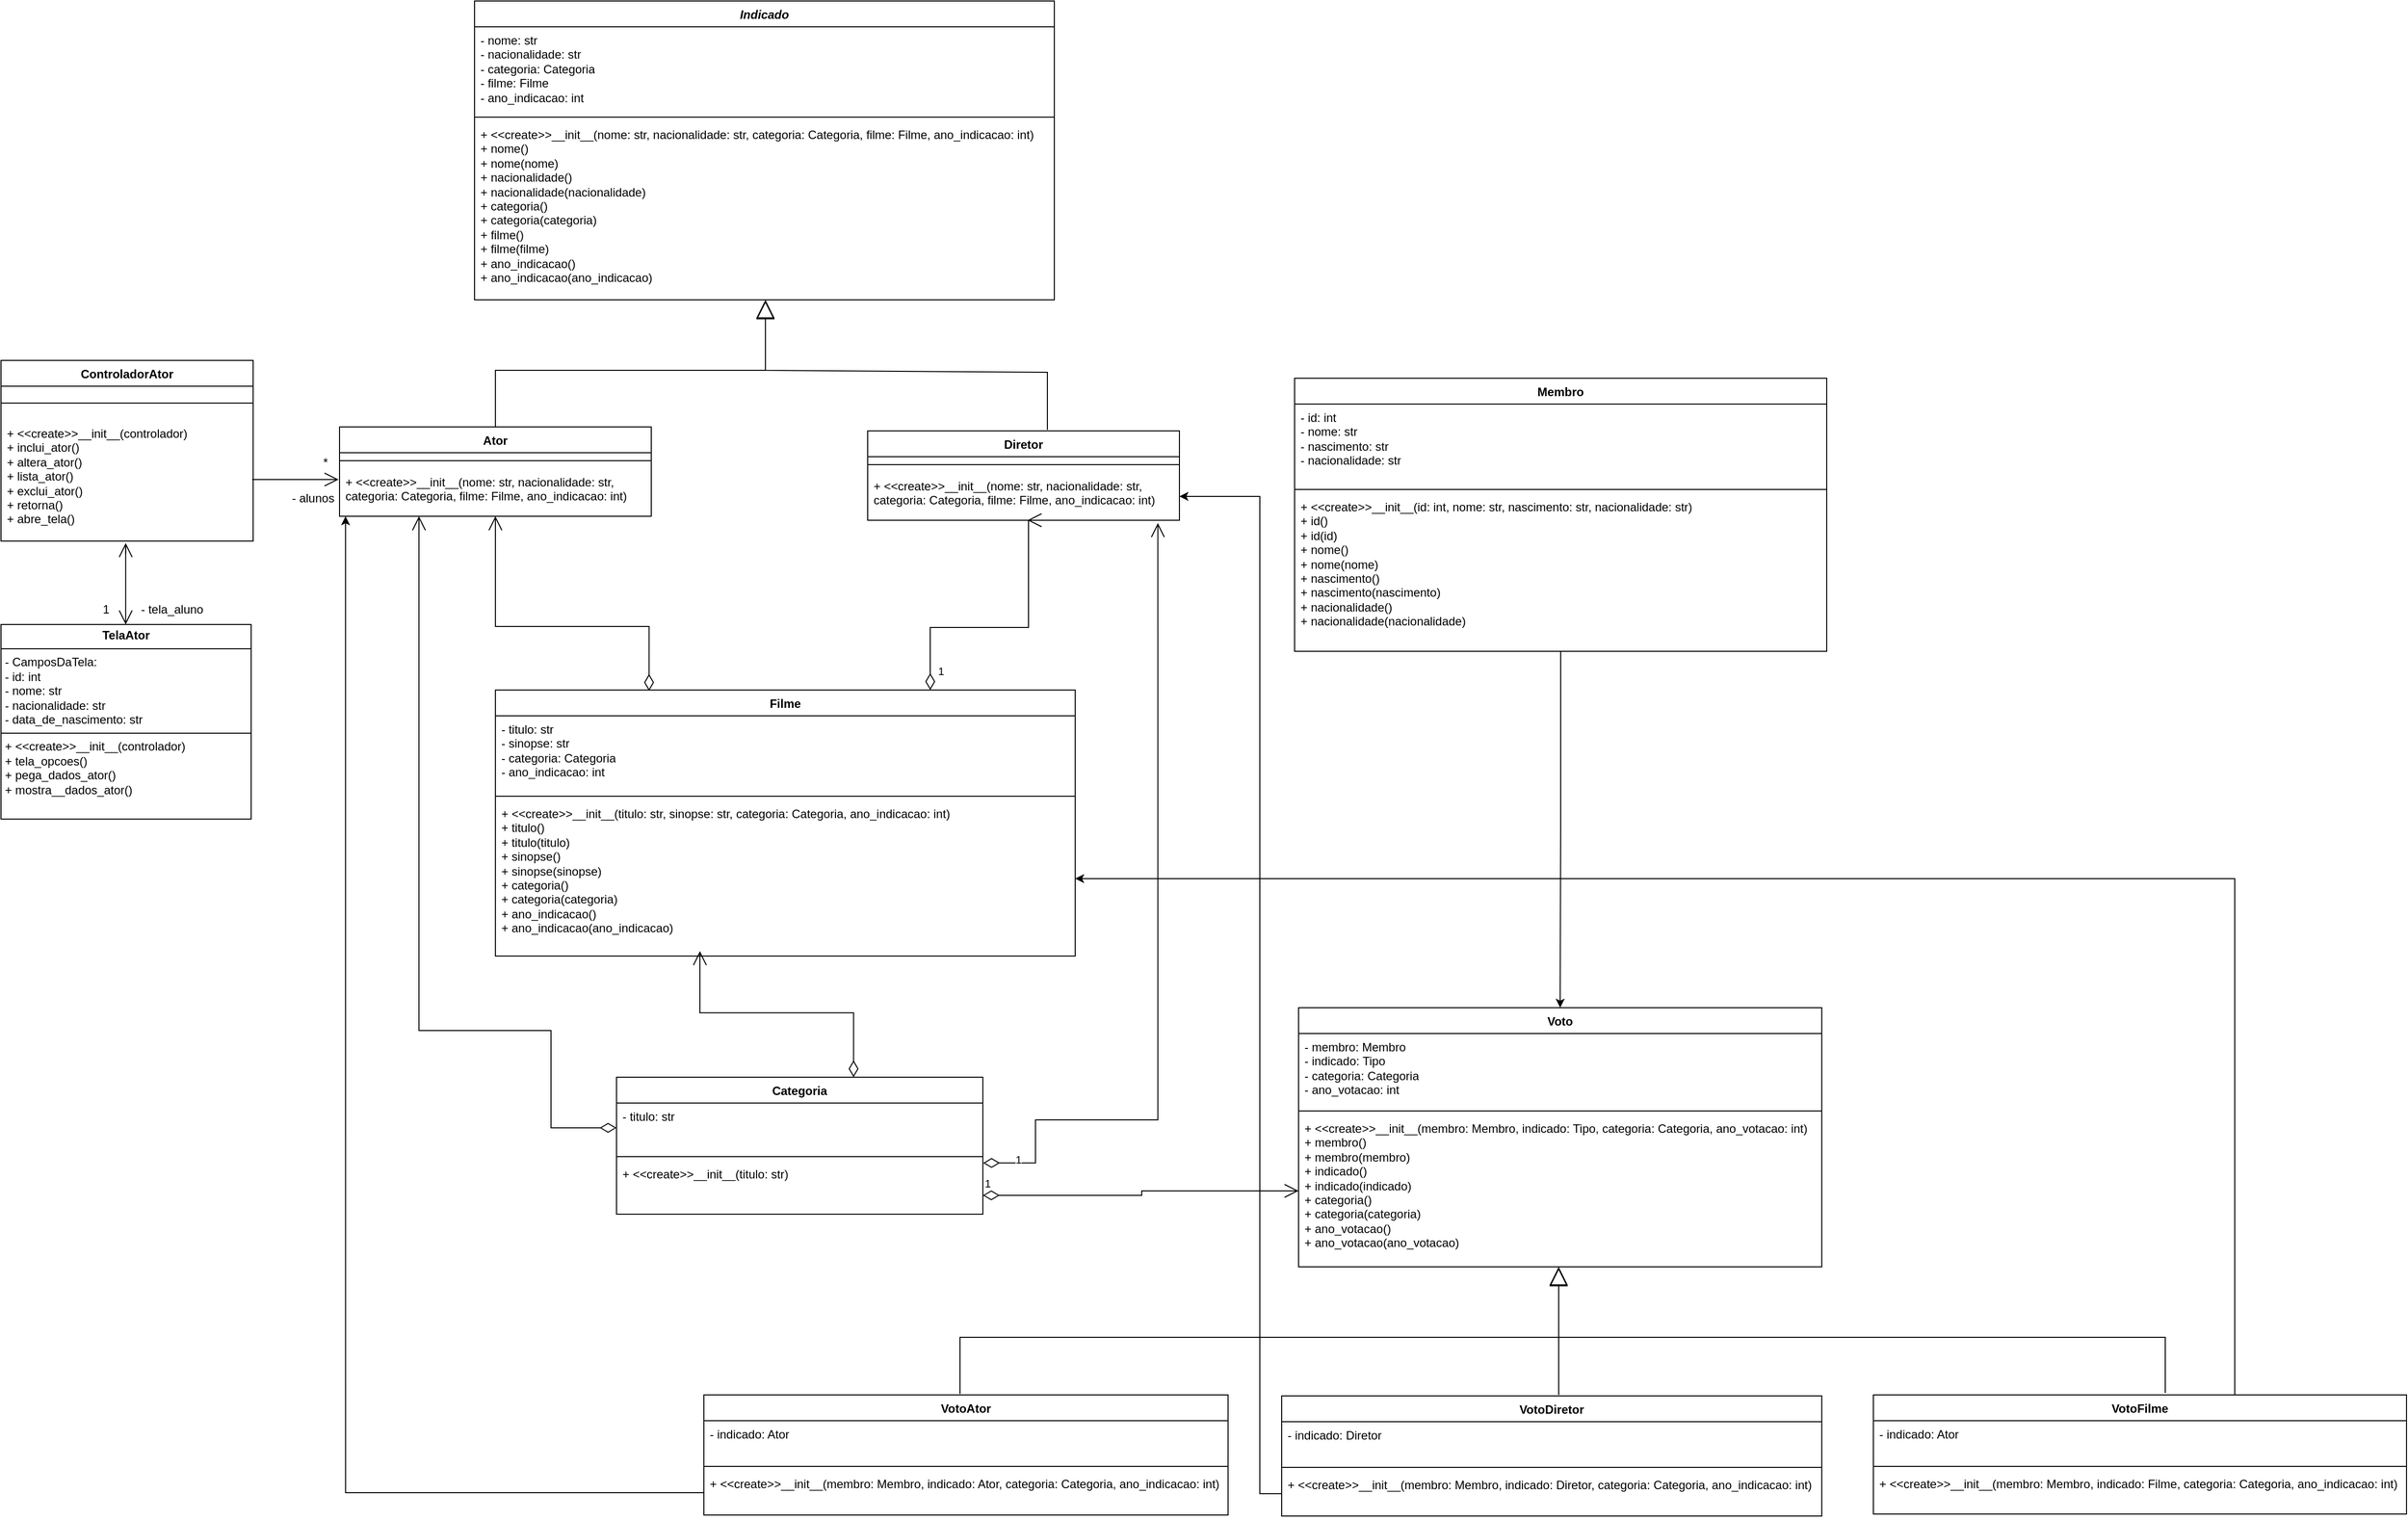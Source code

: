 <mxfile version="27.0.6">
  <diagram name="Página-1" id="hcifX4d6YBOm-S3tZG9O">
    <mxGraphModel dx="2492" dy="1316" grid="0" gridSize="10" guides="1" tooltips="1" connect="1" arrows="1" fold="1" page="0" pageScale="1" pageWidth="1169" pageHeight="827" math="0" shadow="0">
      <root>
        <mxCell id="0" />
        <mxCell id="1" parent="0" />
        <mxCell id="uXy9HWS0mB1xZzJx9qca-2" value="&lt;i&gt;Indicado&lt;/i&gt;" style="swimlane;fontStyle=1;align=center;verticalAlign=top;childLayout=stackLayout;horizontal=1;startSize=26;horizontalStack=0;resizeParent=1;resizeParentMax=0;resizeLast=0;collapsible=1;marginBottom=0;whiteSpace=wrap;html=1;rounded=0;" parent="1" vertex="1">
          <mxGeometry x="540" y="-3" width="584" height="301" as="geometry" />
        </mxCell>
        <mxCell id="uXy9HWS0mB1xZzJx9qca-3" value="&lt;span style=&quot;background-color: transparent; color: light-dark(rgb(0, 0, 0), rgb(255, 255, 255));&quot;&gt;- nome: str&lt;/span&gt;&lt;div&gt;- nacionalidade: str&lt;/div&gt;&lt;div&gt;- categoria: Categoria&lt;/div&gt;&lt;div&gt;- filme: Filme&lt;/div&gt;&lt;div&gt;- ano_indicacao: int&lt;/div&gt;" style="text;strokeColor=none;fillColor=none;align=left;verticalAlign=top;spacingLeft=4;spacingRight=4;overflow=hidden;rotatable=0;points=[[0,0.5],[1,0.5]];portConstraint=eastwest;whiteSpace=wrap;html=1;rounded=0;" parent="uXy9HWS0mB1xZzJx9qca-2" vertex="1">
          <mxGeometry y="26" width="584" height="87" as="geometry" />
        </mxCell>
        <mxCell id="uXy9HWS0mB1xZzJx9qca-4" value="" style="line;strokeWidth=1;fillColor=none;align=left;verticalAlign=middle;spacingTop=-1;spacingLeft=3;spacingRight=3;rotatable=0;labelPosition=right;points=[];portConstraint=eastwest;strokeColor=inherit;rounded=0;" parent="uXy9HWS0mB1xZzJx9qca-2" vertex="1">
          <mxGeometry y="113" width="584" height="8" as="geometry" />
        </mxCell>
        <mxCell id="uXy9HWS0mB1xZzJx9qca-5" value="&lt;div&gt;+ &amp;lt;&amp;lt;create&amp;gt;&amp;gt;__init__(nome: str, nacionalidade: str, categoria: Categoria, filme: Filme, ano_indicacao: int)&lt;/div&gt;&lt;div&gt;&lt;span style=&quot;background-color: transparent; color: light-dark(rgb(0, 0, 0), rgb(255, 255, 255));&quot;&gt;+ nome()&lt;/span&gt;&lt;/div&gt;&lt;div&gt;&lt;span style=&quot;background-color: transparent; color: light-dark(rgb(0, 0, 0), rgb(255, 255, 255));&quot;&gt;+ nome(nome)&lt;/span&gt;&lt;/div&gt;&lt;div&gt;&lt;span style=&quot;background-color: transparent; color: light-dark(rgb(0, 0, 0), rgb(255, 255, 255));&quot;&gt;+ nacionalidade()&lt;/span&gt;&lt;/div&gt;&lt;div&gt;&lt;span style=&quot;background-color: transparent; color: light-dark(rgb(0, 0, 0), rgb(255, 255, 255));&quot;&gt;+ nacionalidade(nacionalidade)&lt;/span&gt;&lt;/div&gt;&lt;div&gt;&lt;span style=&quot;background-color: transparent; color: light-dark(rgb(0, 0, 0), rgb(255, 255, 255));&quot;&gt;+ categoria()&lt;/span&gt;&lt;/div&gt;&lt;div&gt;&lt;span style=&quot;background-color: transparent; color: light-dark(rgb(0, 0, 0), rgb(255, 255, 255));&quot;&gt;+ categoria(categoria)&lt;/span&gt;&lt;/div&gt;&lt;div&gt;&lt;span style=&quot;background-color: transparent; color: light-dark(rgb(0, 0, 0), rgb(255, 255, 255));&quot;&gt;+ filme()&lt;/span&gt;&lt;/div&gt;&lt;div&gt;&lt;span style=&quot;background-color: transparent; color: light-dark(rgb(0, 0, 0), rgb(255, 255, 255));&quot;&gt;+ filme(filme)&lt;/span&gt;&lt;/div&gt;&lt;div&gt;&lt;span style=&quot;background-color: transparent; color: light-dark(rgb(0, 0, 0), rgb(255, 255, 255));&quot;&gt;+ ano_indicacao()&lt;/span&gt;&lt;/div&gt;&lt;div&gt;&lt;span style=&quot;background-color: transparent; color: light-dark(rgb(0, 0, 0), rgb(255, 255, 255));&quot;&gt;+ ano_indicacao(ano_indicacao)&lt;/span&gt;&lt;/div&gt;" style="text;strokeColor=none;fillColor=none;align=left;verticalAlign=top;spacingLeft=4;spacingRight=4;overflow=hidden;rotatable=0;points=[[0,0.5],[1,0.5]];portConstraint=eastwest;whiteSpace=wrap;html=1;rounded=0;" parent="uXy9HWS0mB1xZzJx9qca-2" vertex="1">
          <mxGeometry y="121" width="584" height="180" as="geometry" />
        </mxCell>
        <mxCell id="uXy9HWS0mB1xZzJx9qca-21" value="Ator" style="swimlane;fontStyle=1;align=center;verticalAlign=top;childLayout=stackLayout;horizontal=1;startSize=26;horizontalStack=0;resizeParent=1;resizeParentMax=0;resizeLast=0;collapsible=1;marginBottom=0;whiteSpace=wrap;html=1;rounded=0;" parent="1" vertex="1">
          <mxGeometry x="404" y="426" width="314" height="90" as="geometry" />
        </mxCell>
        <mxCell id="uXy9HWS0mB1xZzJx9qca-23" value="" style="line;strokeWidth=1;fillColor=none;align=left;verticalAlign=middle;spacingTop=-1;spacingLeft=3;spacingRight=3;rotatable=0;labelPosition=right;points=[];portConstraint=eastwest;strokeColor=inherit;rounded=0;" parent="uXy9HWS0mB1xZzJx9qca-21" vertex="1">
          <mxGeometry y="26" width="314" height="16" as="geometry" />
        </mxCell>
        <mxCell id="uXy9HWS0mB1xZzJx9qca-24" value="&lt;div&gt;+ &amp;lt;&amp;lt;create&amp;gt;&amp;gt;__init__(nome: str, nacionalidade: str, categoria: Categoria, filme: Filme, ano_indicacao: int)&lt;/div&gt;&lt;div&gt;&lt;br&gt;&lt;/div&gt;" style="text;strokeColor=none;fillColor=none;align=left;verticalAlign=top;spacingLeft=4;spacingRight=4;overflow=hidden;rotatable=0;points=[[0,0.5],[1,0.5]];portConstraint=eastwest;whiteSpace=wrap;html=1;rounded=0;" parent="uXy9HWS0mB1xZzJx9qca-21" vertex="1">
          <mxGeometry y="42" width="314" height="48" as="geometry" />
        </mxCell>
        <mxCell id="uXy9HWS0mB1xZzJx9qca-54" value="ControladorAtor" style="swimlane;fontStyle=1;align=center;verticalAlign=top;childLayout=stackLayout;horizontal=1;startSize=26;horizontalStack=0;resizeParent=1;resizeParentMax=0;resizeLast=0;collapsible=1;marginBottom=0;whiteSpace=wrap;html=1;rounded=0;" parent="1" vertex="1">
          <mxGeometry x="63" y="359" width="254" height="182" as="geometry" />
        </mxCell>
        <mxCell id="uXy9HWS0mB1xZzJx9qca-56" value="" style="line;strokeWidth=1;fillColor=none;align=left;verticalAlign=middle;spacingTop=-1;spacingLeft=3;spacingRight=3;rotatable=0;labelPosition=right;points=[];portConstraint=eastwest;strokeColor=inherit;rounded=0;" parent="uXy9HWS0mB1xZzJx9qca-54" vertex="1">
          <mxGeometry y="26" width="254" height="34" as="geometry" />
        </mxCell>
        <mxCell id="uXy9HWS0mB1xZzJx9qca-57" value="&lt;div&gt;+ &amp;lt;&amp;lt;create&amp;gt;&amp;gt;__init__(controlador)&lt;/div&gt;&lt;div&gt;+ inclui_ator()&lt;/div&gt;&lt;div&gt;+ altera_ator()&lt;/div&gt;&lt;div&gt;+ lista_ator()&lt;/div&gt;&lt;div&gt;+ exclui_ator()&lt;/div&gt;&lt;div&gt;+ retorna()&lt;/div&gt;&lt;div&gt;+ abre_tela()&lt;/div&gt;&lt;div&gt;&lt;br&gt;&lt;/div&gt;" style="text;strokeColor=none;fillColor=none;align=left;verticalAlign=top;spacingLeft=4;spacingRight=4;overflow=hidden;rotatable=0;points=[[0,0.5],[1,0.5]];portConstraint=eastwest;whiteSpace=wrap;html=1;rounded=0;" parent="uXy9HWS0mB1xZzJx9qca-54" vertex="1">
          <mxGeometry y="60" width="254" height="122" as="geometry" />
        </mxCell>
        <mxCell id="uXy9HWS0mB1xZzJx9qca-64" value="" style="endArrow=open;endFill=1;endSize=12;html=1;fontSize=12;curved=1;" parent="1" edge="1">
          <mxGeometry width="160" relative="1" as="geometry">
            <mxPoint x="316" y="479" as="sourcePoint" />
            <mxPoint x="403" y="479" as="targetPoint" />
          </mxGeometry>
        </mxCell>
        <mxCell id="uXy9HWS0mB1xZzJx9qca-65" value="" style="endArrow=open;endFill=1;endSize=12;html=1;fontSize=12;curved=1;" parent="1" edge="1">
          <mxGeometry width="160" relative="1" as="geometry">
            <mxPoint x="188.6" y="546" as="sourcePoint" />
            <mxPoint x="188.6" y="625" as="targetPoint" />
          </mxGeometry>
        </mxCell>
        <mxCell id="uXy9HWS0mB1xZzJx9qca-66" value="" style="endArrow=open;endFill=1;endSize=12;html=1;fontSize=12;curved=1;entryX=0.492;entryY=1.008;entryDx=0;entryDy=0;entryPerimeter=0;" parent="1" edge="1">
          <mxGeometry width="160" relative="1" as="geometry">
            <mxPoint x="188.6" y="554" as="sourcePoint" />
            <mxPoint x="188.598" y="542.996" as="targetPoint" />
          </mxGeometry>
        </mxCell>
        <mxCell id="uXy9HWS0mB1xZzJx9qca-73" value="&lt;p style=&quot;margin:0px;margin-top:4px;text-align:center;&quot;&gt;&lt;b&gt;TelaAtor&lt;/b&gt;&lt;/p&gt;&lt;hr size=&quot;1&quot; style=&quot;border-style:solid;&quot;&gt;&lt;p style=&quot;margin:0px;margin-left:4px;&quot;&gt;- CamposDaTela:&amp;nbsp;&lt;/p&gt;&lt;p style=&quot;margin:0px;margin-left:4px;&quot;&gt;- id: int&lt;/p&gt;&lt;p style=&quot;margin:0px;margin-left:4px;&quot;&gt;- nome: str&lt;/p&gt;&lt;p style=&quot;margin:0px;margin-left:4px;&quot;&gt;- nacionalidade: str&lt;/p&gt;&lt;p style=&quot;margin:0px;margin-left:4px;&quot;&gt;- data_de_nascimento: str&lt;/p&gt;&lt;hr size=&quot;1&quot; style=&quot;border-style:solid;&quot;&gt;&lt;p style=&quot;margin:0px;margin-left:4px;&quot;&gt;+ &amp;lt;&amp;lt;create&amp;gt;&amp;gt;__init__(controlador)&lt;/p&gt;&lt;p style=&quot;margin:0px;margin-left:4px;&quot;&gt;+ tela_opcoes()&lt;/p&gt;&lt;p style=&quot;margin:0px;margin-left:4px;&quot;&gt;+ pega_dados_ator()&lt;/p&gt;&lt;p style=&quot;margin:0px;margin-left:4px;&quot;&gt;+ mostra__dados_ator()&lt;/p&gt;" style="verticalAlign=top;align=left;overflow=fill;html=1;whiteSpace=wrap;" parent="1" vertex="1">
          <mxGeometry x="63" y="625" width="252" height="196" as="geometry" />
        </mxCell>
        <mxCell id="uXy9HWS0mB1xZzJx9qca-74" value="1" style="text;html=1;align=center;verticalAlign=middle;whiteSpace=wrap;rounded=0;" parent="1" vertex="1">
          <mxGeometry x="139" y="595" width="60" height="30" as="geometry" />
        </mxCell>
        <mxCell id="uXy9HWS0mB1xZzJx9qca-76" value="- tela_aluno" style="text;html=1;align=center;verticalAlign=middle;whiteSpace=wrap;rounded=0;" parent="1" vertex="1">
          <mxGeometry x="193" y="595" width="85" height="30" as="geometry" />
        </mxCell>
        <mxCell id="uXy9HWS0mB1xZzJx9qca-77" value="- alunos" style="text;html=1;align=center;verticalAlign=middle;whiteSpace=wrap;rounded=0;" parent="1" vertex="1">
          <mxGeometry x="335" y="483" width="85" height="30" as="geometry" />
        </mxCell>
        <mxCell id="uXy9HWS0mB1xZzJx9qca-79" value="*" style="text;html=1;align=center;verticalAlign=middle;whiteSpace=wrap;rounded=0;" parent="1" vertex="1">
          <mxGeometry x="360" y="447" width="60" height="30" as="geometry" />
        </mxCell>
        <mxCell id="uXy9HWS0mB1xZzJx9qca-102" value="Voto" style="swimlane;fontStyle=1;align=center;verticalAlign=top;childLayout=stackLayout;horizontal=1;startSize=26;horizontalStack=0;resizeParent=1;resizeParentMax=0;resizeLast=0;collapsible=1;marginBottom=0;whiteSpace=wrap;html=1;rounded=0;" parent="1" vertex="1">
          <mxGeometry x="1370" y="1011" width="527" height="261" as="geometry" />
        </mxCell>
        <mxCell id="uXy9HWS0mB1xZzJx9qca-103" value="- membro: Membro&lt;div&gt;- indicado: Tipo&lt;/div&gt;&lt;div&gt;&lt;span style=&quot;background-color: transparent; color: light-dark(rgb(0, 0, 0), rgb(255, 255, 255));&quot;&gt;- categoria: Categoria&lt;/span&gt;&lt;/div&gt;&lt;div&gt;- ano_votacao: int&lt;/div&gt;" style="text;strokeColor=none;fillColor=none;align=left;verticalAlign=top;spacingLeft=4;spacingRight=4;overflow=hidden;rotatable=0;points=[[0,0.5],[1,0.5]];portConstraint=eastwest;whiteSpace=wrap;html=1;rounded=0;" parent="uXy9HWS0mB1xZzJx9qca-102" vertex="1">
          <mxGeometry y="26" width="527" height="74" as="geometry" />
        </mxCell>
        <mxCell id="uXy9HWS0mB1xZzJx9qca-104" value="" style="line;strokeWidth=1;fillColor=none;align=left;verticalAlign=middle;spacingTop=-1;spacingLeft=3;spacingRight=3;rotatable=0;labelPosition=right;points=[];portConstraint=eastwest;strokeColor=inherit;rounded=0;" parent="uXy9HWS0mB1xZzJx9qca-102" vertex="1">
          <mxGeometry y="100" width="527" height="8" as="geometry" />
        </mxCell>
        <mxCell id="uXy9HWS0mB1xZzJx9qca-105" value="&lt;div&gt;+ &amp;lt;&amp;lt;create&amp;gt;&amp;gt;__init__(membro: Membro, indicado: Tipo, categoria: Categoria, ano_votacao: int)&lt;/div&gt;&lt;div&gt;+ membro()&lt;/div&gt;&lt;div&gt;+ membro(membro)&lt;/div&gt;&lt;div&gt;+ indicado()&lt;/div&gt;&lt;div&gt;+ indicado(indicado)&lt;/div&gt;&lt;div&gt;+ categoria()&lt;/div&gt;&lt;div&gt;+ categoria(categoria)&lt;/div&gt;&lt;div&gt;+ ano_votacao()&lt;/div&gt;&lt;div&gt;+ ano_votacao(ano_votacao)&lt;/div&gt;&lt;div&gt;&lt;br&gt;&lt;/div&gt;" style="text;strokeColor=none;fillColor=none;align=left;verticalAlign=top;spacingLeft=4;spacingRight=4;overflow=hidden;rotatable=0;points=[[0,0.5],[1,0.5]];portConstraint=eastwest;whiteSpace=wrap;html=1;rounded=0;" parent="uXy9HWS0mB1xZzJx9qca-102" vertex="1">
          <mxGeometry y="108" width="527" height="153" as="geometry" />
        </mxCell>
        <mxCell id="uXy9HWS0mB1xZzJx9qca-118" value="VotoAtor" style="swimlane;fontStyle=1;align=center;verticalAlign=top;childLayout=stackLayout;horizontal=1;startSize=26;horizontalStack=0;resizeParent=1;resizeParentMax=0;resizeLast=0;collapsible=1;marginBottom=0;whiteSpace=wrap;html=1;rounded=0;" parent="1" vertex="1">
          <mxGeometry x="771" y="1401" width="528" height="121" as="geometry" />
        </mxCell>
        <mxCell id="uXy9HWS0mB1xZzJx9qca-119" value="- indicado: Ator" style="text;strokeColor=none;fillColor=none;align=left;verticalAlign=top;spacingLeft=4;spacingRight=4;overflow=hidden;rotatable=0;points=[[0,0.5],[1,0.5]];portConstraint=eastwest;whiteSpace=wrap;html=1;rounded=0;" parent="uXy9HWS0mB1xZzJx9qca-118" vertex="1">
          <mxGeometry y="26" width="528" height="42" as="geometry" />
        </mxCell>
        <mxCell id="uXy9HWS0mB1xZzJx9qca-120" value="" style="line;strokeWidth=1;fillColor=none;align=left;verticalAlign=middle;spacingTop=-1;spacingLeft=3;spacingRight=3;rotatable=0;labelPosition=right;points=[];portConstraint=eastwest;strokeColor=inherit;rounded=0;" parent="uXy9HWS0mB1xZzJx9qca-118" vertex="1">
          <mxGeometry y="68" width="528" height="8" as="geometry" />
        </mxCell>
        <mxCell id="uXy9HWS0mB1xZzJx9qca-121" value="&lt;div&gt;+ &amp;lt;&amp;lt;create&amp;gt;&amp;gt;__init__(membro: Membro, indicado: Ator, categoria: Categoria, ano_indicacao: int)&lt;/div&gt;&lt;div&gt;&lt;br&gt;&lt;/div&gt;" style="text;strokeColor=none;fillColor=none;align=left;verticalAlign=top;spacingLeft=4;spacingRight=4;overflow=hidden;rotatable=0;points=[[0,0.5],[1,0.5]];portConstraint=eastwest;whiteSpace=wrap;html=1;rounded=0;" parent="uXy9HWS0mB1xZzJx9qca-118" vertex="1">
          <mxGeometry y="76" width="528" height="45" as="geometry" />
        </mxCell>
        <mxCell id="uXy9HWS0mB1xZzJx9qca-122" value="VotoDiretor" style="swimlane;fontStyle=1;align=center;verticalAlign=top;childLayout=stackLayout;horizontal=1;startSize=26;horizontalStack=0;resizeParent=1;resizeParentMax=0;resizeLast=0;collapsible=1;marginBottom=0;whiteSpace=wrap;html=1;rounded=0;" parent="1" vertex="1">
          <mxGeometry x="1353" y="1402" width="544" height="121" as="geometry" />
        </mxCell>
        <mxCell id="uXy9HWS0mB1xZzJx9qca-123" value="- indicado: Diretor" style="text;strokeColor=none;fillColor=none;align=left;verticalAlign=top;spacingLeft=4;spacingRight=4;overflow=hidden;rotatable=0;points=[[0,0.5],[1,0.5]];portConstraint=eastwest;whiteSpace=wrap;html=1;rounded=0;" parent="uXy9HWS0mB1xZzJx9qca-122" vertex="1">
          <mxGeometry y="26" width="544" height="42" as="geometry" />
        </mxCell>
        <mxCell id="uXy9HWS0mB1xZzJx9qca-124" value="" style="line;strokeWidth=1;fillColor=none;align=left;verticalAlign=middle;spacingTop=-1;spacingLeft=3;spacingRight=3;rotatable=0;labelPosition=right;points=[];portConstraint=eastwest;strokeColor=inherit;rounded=0;" parent="uXy9HWS0mB1xZzJx9qca-122" vertex="1">
          <mxGeometry y="68" width="544" height="8" as="geometry" />
        </mxCell>
        <mxCell id="uXy9HWS0mB1xZzJx9qca-125" value="&lt;div&gt;+ &amp;lt;&amp;lt;create&amp;gt;&amp;gt;__init__(membro: Membro, indicado: Diretor, categoria: Categoria, ano_indicacao: int)&lt;/div&gt;&lt;div&gt;&lt;br&gt;&lt;/div&gt;" style="text;strokeColor=none;fillColor=none;align=left;verticalAlign=top;spacingLeft=4;spacingRight=4;overflow=hidden;rotatable=0;points=[[0,0.5],[1,0.5]];portConstraint=eastwest;whiteSpace=wrap;html=1;rounded=0;" parent="uXy9HWS0mB1xZzJx9qca-122" vertex="1">
          <mxGeometry y="76" width="544" height="45" as="geometry" />
        </mxCell>
        <mxCell id="pI4JJYAP-pJrU2wF81aa-55" style="edgeStyle=orthogonalEdgeStyle;rounded=0;orthogonalLoop=1;jettySize=auto;html=1;" edge="1" parent="1" source="uXy9HWS0mB1xZzJx9qca-126" target="pI4JJYAP-pJrU2wF81aa-19">
          <mxGeometry relative="1" as="geometry">
            <Array as="points">
              <mxPoint x="2313" y="881" />
            </Array>
          </mxGeometry>
        </mxCell>
        <mxCell id="uXy9HWS0mB1xZzJx9qca-126" value="VotoFilme" style="swimlane;fontStyle=1;align=center;verticalAlign=top;childLayout=stackLayout;horizontal=1;startSize=26;horizontalStack=0;resizeParent=1;resizeParentMax=0;resizeLast=0;collapsible=1;marginBottom=0;whiteSpace=wrap;html=1;rounded=0;" parent="1" vertex="1">
          <mxGeometry x="1949" y="1401" width="537" height="120" as="geometry" />
        </mxCell>
        <mxCell id="uXy9HWS0mB1xZzJx9qca-127" value="- indicado: Ator" style="text;strokeColor=none;fillColor=none;align=left;verticalAlign=top;spacingLeft=4;spacingRight=4;overflow=hidden;rotatable=0;points=[[0,0.5],[1,0.5]];portConstraint=eastwest;whiteSpace=wrap;html=1;rounded=0;" parent="uXy9HWS0mB1xZzJx9qca-126" vertex="1">
          <mxGeometry y="26" width="537" height="42" as="geometry" />
        </mxCell>
        <mxCell id="uXy9HWS0mB1xZzJx9qca-128" value="" style="line;strokeWidth=1;fillColor=none;align=left;verticalAlign=middle;spacingTop=-1;spacingLeft=3;spacingRight=3;rotatable=0;labelPosition=right;points=[];portConstraint=eastwest;strokeColor=inherit;rounded=0;" parent="uXy9HWS0mB1xZzJx9qca-126" vertex="1">
          <mxGeometry y="68" width="537" height="8" as="geometry" />
        </mxCell>
        <mxCell id="uXy9HWS0mB1xZzJx9qca-129" value="&lt;div&gt;+ &amp;lt;&amp;lt;create&amp;gt;&amp;gt;__init__(membro: Membro, indicado: Filme, categoria: Categoria, ano_indicacao: int)&lt;/div&gt;&lt;div&gt;&lt;br&gt;&lt;/div&gt;" style="text;strokeColor=none;fillColor=none;align=left;verticalAlign=top;spacingLeft=4;spacingRight=4;overflow=hidden;rotatable=0;points=[[0,0.5],[1,0.5]];portConstraint=eastwest;whiteSpace=wrap;html=1;rounded=0;" parent="uXy9HWS0mB1xZzJx9qca-126" vertex="1">
          <mxGeometry y="76" width="537" height="44" as="geometry" />
        </mxCell>
        <mxCell id="uXy9HWS0mB1xZzJx9qca-131" value="Categoria" style="swimlane;fontStyle=1;align=center;verticalAlign=top;childLayout=stackLayout;horizontal=1;startSize=26;horizontalStack=0;resizeParent=1;resizeParentMax=0;resizeLast=0;collapsible=1;marginBottom=0;whiteSpace=wrap;html=1;rounded=0;" parent="1" vertex="1">
          <mxGeometry x="683" y="1081" width="369" height="138" as="geometry" />
        </mxCell>
        <mxCell id="uXy9HWS0mB1xZzJx9qca-132" value="- titulo: str" style="text;strokeColor=none;fillColor=none;align=left;verticalAlign=top;spacingLeft=4;spacingRight=4;overflow=hidden;rotatable=0;points=[[0,0.5],[1,0.5]];portConstraint=eastwest;whiteSpace=wrap;html=1;rounded=0;" parent="uXy9HWS0mB1xZzJx9qca-131" vertex="1">
          <mxGeometry y="26" width="369" height="50" as="geometry" />
        </mxCell>
        <mxCell id="uXy9HWS0mB1xZzJx9qca-133" value="" style="line;strokeWidth=1;fillColor=none;align=left;verticalAlign=middle;spacingTop=-1;spacingLeft=3;spacingRight=3;rotatable=0;labelPosition=right;points=[];portConstraint=eastwest;strokeColor=inherit;rounded=0;" parent="uXy9HWS0mB1xZzJx9qca-131" vertex="1">
          <mxGeometry y="76" width="369" height="8" as="geometry" />
        </mxCell>
        <mxCell id="uXy9HWS0mB1xZzJx9qca-134" value="&lt;div&gt;+ &amp;lt;&amp;lt;create&amp;gt;&amp;gt;__init__(titulo: str)&lt;/div&gt;&lt;div&gt;&lt;br&gt;&lt;/div&gt;" style="text;strokeColor=none;fillColor=none;align=left;verticalAlign=top;spacingLeft=4;spacingRight=4;overflow=hidden;rotatable=0;points=[[0,0.5],[1,0.5]];portConstraint=eastwest;whiteSpace=wrap;html=1;rounded=0;" parent="uXy9HWS0mB1xZzJx9qca-131" vertex="1">
          <mxGeometry y="84" width="369" height="54" as="geometry" />
        </mxCell>
        <mxCell id="pI4JJYAP-pJrU2wF81aa-4" value="" style="endArrow=block;endSize=16;endFill=0;html=1;rounded=0;" edge="1" parent="1">
          <mxGeometry width="160" relative="1" as="geometry">
            <mxPoint x="561" y="426" as="sourcePoint" />
            <mxPoint x="833" y="298" as="targetPoint" />
            <Array as="points">
              <mxPoint x="561" y="369" />
              <mxPoint x="833" y="369" />
            </Array>
          </mxGeometry>
        </mxCell>
        <mxCell id="pI4JJYAP-pJrU2wF81aa-6" value="Diretor" style="swimlane;fontStyle=1;align=center;verticalAlign=top;childLayout=stackLayout;horizontal=1;startSize=26;horizontalStack=0;resizeParent=1;resizeParentMax=0;resizeLast=0;collapsible=1;marginBottom=0;whiteSpace=wrap;html=1;rounded=0;" vertex="1" parent="1">
          <mxGeometry x="936" y="430" width="314" height="90" as="geometry" />
        </mxCell>
        <mxCell id="pI4JJYAP-pJrU2wF81aa-7" value="" style="line;strokeWidth=1;fillColor=none;align=left;verticalAlign=middle;spacingTop=-1;spacingLeft=3;spacingRight=3;rotatable=0;labelPosition=right;points=[];portConstraint=eastwest;strokeColor=inherit;rounded=0;" vertex="1" parent="pI4JJYAP-pJrU2wF81aa-6">
          <mxGeometry y="26" width="314" height="16" as="geometry" />
        </mxCell>
        <mxCell id="pI4JJYAP-pJrU2wF81aa-8" value="&lt;div&gt;+ &amp;lt;&amp;lt;create&amp;gt;&amp;gt;__init__(nome: str, nacionalidade: str, categoria: Categoria, filme: Filme, ano_indicacao: int)&lt;/div&gt;&lt;div&gt;&lt;br&gt;&lt;/div&gt;" style="text;strokeColor=none;fillColor=none;align=left;verticalAlign=top;spacingLeft=4;spacingRight=4;overflow=hidden;rotatable=0;points=[[0,0.5],[1,0.5]];portConstraint=eastwest;whiteSpace=wrap;html=1;rounded=0;" vertex="1" parent="pI4JJYAP-pJrU2wF81aa-6">
          <mxGeometry y="42" width="314" height="48" as="geometry" />
        </mxCell>
        <mxCell id="pI4JJYAP-pJrU2wF81aa-11" value="" style="endArrow=block;endSize=16;endFill=0;html=1;rounded=0;" edge="1" parent="1">
          <mxGeometry width="160" relative="1" as="geometry">
            <mxPoint x="1117" y="429" as="sourcePoint" />
            <mxPoint x="833" y="299" as="targetPoint" />
            <Array as="points">
              <mxPoint x="1117" y="371" />
              <mxPoint x="833" y="369" />
            </Array>
          </mxGeometry>
        </mxCell>
        <mxCell id="pI4JJYAP-pJrU2wF81aa-48" style="edgeStyle=orthogonalEdgeStyle;rounded=0;orthogonalLoop=1;jettySize=auto;html=1;entryX=0.5;entryY=0;entryDx=0;entryDy=0;" edge="1" parent="1" source="pI4JJYAP-pJrU2wF81aa-12" target="uXy9HWS0mB1xZzJx9qca-102">
          <mxGeometry relative="1" as="geometry" />
        </mxCell>
        <mxCell id="pI4JJYAP-pJrU2wF81aa-12" value="Membro" style="swimlane;fontStyle=1;align=center;verticalAlign=top;childLayout=stackLayout;horizontal=1;startSize=26;horizontalStack=0;resizeParent=1;resizeParentMax=0;resizeLast=0;collapsible=1;marginBottom=0;whiteSpace=wrap;html=1;rounded=0;" vertex="1" parent="1">
          <mxGeometry x="1366" y="377" width="536" height="275" as="geometry" />
        </mxCell>
        <mxCell id="pI4JJYAP-pJrU2wF81aa-13" value="&lt;span style=&quot;background-color: transparent; color: light-dark(rgb(0, 0, 0), rgb(255, 255, 255));&quot;&gt;- id: int&lt;/span&gt;&lt;div&gt;- nome: str&lt;/div&gt;&lt;div&gt;- nascimento: str&lt;/div&gt;&lt;div&gt;- nacionalidade: str&lt;/div&gt;" style="text;strokeColor=none;fillColor=none;align=left;verticalAlign=top;spacingLeft=4;spacingRight=4;overflow=hidden;rotatable=0;points=[[0,0.5],[1,0.5]];portConstraint=eastwest;whiteSpace=wrap;html=1;rounded=0;" vertex="1" parent="pI4JJYAP-pJrU2wF81aa-12">
          <mxGeometry y="26" width="536" height="82" as="geometry" />
        </mxCell>
        <mxCell id="pI4JJYAP-pJrU2wF81aa-14" value="" style="line;strokeWidth=1;fillColor=none;align=left;verticalAlign=middle;spacingTop=-1;spacingLeft=3;spacingRight=3;rotatable=0;labelPosition=right;points=[];portConstraint=eastwest;strokeColor=inherit;rounded=0;" vertex="1" parent="pI4JJYAP-pJrU2wF81aa-12">
          <mxGeometry y="108" width="536" height="8" as="geometry" />
        </mxCell>
        <mxCell id="pI4JJYAP-pJrU2wF81aa-15" value="&lt;div&gt;+ &amp;lt;&amp;lt;create&amp;gt;&amp;gt;__init__(id: int, nome: str, nascimento: str, nacionalidade: str)&lt;/div&gt;&lt;div&gt;&lt;span style=&quot;background-color: transparent; color: light-dark(rgb(0, 0, 0), rgb(255, 255, 255));&quot;&gt;+ id()&lt;/span&gt;&lt;/div&gt;&lt;div&gt;&lt;span style=&quot;background-color: transparent; color: light-dark(rgb(0, 0, 0), rgb(255, 255, 255));&quot;&gt;+ id(id)&lt;/span&gt;&lt;/div&gt;&lt;div&gt;&lt;span style=&quot;background-color: transparent; color: light-dark(rgb(0, 0, 0), rgb(255, 255, 255));&quot;&gt;+ nome()&lt;/span&gt;&lt;/div&gt;&lt;div&gt;&lt;span style=&quot;background-color: transparent; color: light-dark(rgb(0, 0, 0), rgb(255, 255, 255));&quot;&gt;+ nome(nome)&lt;/span&gt;&lt;/div&gt;&lt;div&gt;&lt;span style=&quot;background-color: transparent; color: light-dark(rgb(0, 0, 0), rgb(255, 255, 255));&quot;&gt;+ nascimento()&lt;/span&gt;&lt;/div&gt;&lt;div&gt;&lt;span style=&quot;background-color: transparent; color: light-dark(rgb(0, 0, 0), rgb(255, 255, 255));&quot;&gt;+ nascimento(nascimento)&lt;/span&gt;&lt;/div&gt;&lt;div&gt;&lt;span style=&quot;background-color: transparent; color: light-dark(rgb(0, 0, 0), rgb(255, 255, 255));&quot;&gt;+ nacionalidade()&lt;/span&gt;&lt;/div&gt;&lt;div&gt;&lt;span style=&quot;background-color: transparent; color: light-dark(rgb(0, 0, 0), rgb(255, 255, 255));&quot;&gt;+ nacionalidade(nacionalidade)&lt;/span&gt;&lt;/div&gt;" style="text;strokeColor=none;fillColor=none;align=left;verticalAlign=top;spacingLeft=4;spacingRight=4;overflow=hidden;rotatable=0;points=[[0,0.5],[1,0.5]];portConstraint=eastwest;whiteSpace=wrap;html=1;rounded=0;" vertex="1" parent="pI4JJYAP-pJrU2wF81aa-12">
          <mxGeometry y="116" width="536" height="159" as="geometry" />
        </mxCell>
        <mxCell id="pI4JJYAP-pJrU2wF81aa-16" value="Filme" style="swimlane;fontStyle=1;align=center;verticalAlign=top;childLayout=stackLayout;horizontal=1;startSize=26;horizontalStack=0;resizeParent=1;resizeParentMax=0;resizeLast=0;collapsible=1;marginBottom=0;whiteSpace=wrap;html=1;rounded=0;" vertex="1" parent="1">
          <mxGeometry x="561" y="691" width="584" height="268" as="geometry" />
        </mxCell>
        <mxCell id="pI4JJYAP-pJrU2wF81aa-17" value="&lt;span style=&quot;background-color: transparent; color: light-dark(rgb(0, 0, 0), rgb(255, 255, 255));&quot;&gt;- titulo: str&lt;/span&gt;&lt;div&gt;- sinopse: str&lt;/div&gt;&lt;div&gt;- categoria: Categoria&lt;/div&gt;&lt;div&gt;&lt;span style=&quot;background-color: transparent; color: light-dark(rgb(0, 0, 0), rgb(255, 255, 255));&quot;&gt;- ano_indicacao: int&lt;/span&gt;&lt;/div&gt;" style="text;strokeColor=none;fillColor=none;align=left;verticalAlign=top;spacingLeft=4;spacingRight=4;overflow=hidden;rotatable=0;points=[[0,0.5],[1,0.5]];portConstraint=eastwest;whiteSpace=wrap;html=1;rounded=0;" vertex="1" parent="pI4JJYAP-pJrU2wF81aa-16">
          <mxGeometry y="26" width="584" height="77" as="geometry" />
        </mxCell>
        <mxCell id="pI4JJYAP-pJrU2wF81aa-18" value="" style="line;strokeWidth=1;fillColor=none;align=left;verticalAlign=middle;spacingTop=-1;spacingLeft=3;spacingRight=3;rotatable=0;labelPosition=right;points=[];portConstraint=eastwest;strokeColor=inherit;rounded=0;" vertex="1" parent="pI4JJYAP-pJrU2wF81aa-16">
          <mxGeometry y="103" width="584" height="8" as="geometry" />
        </mxCell>
        <mxCell id="pI4JJYAP-pJrU2wF81aa-19" value="&lt;div&gt;+ &amp;lt;&amp;lt;create&amp;gt;&amp;gt;__init__(titulo: str, sinopse: str, categoria: Categoria, ano_indicacao: int)&lt;/div&gt;&lt;div&gt;&lt;span style=&quot;background-color: transparent; color: light-dark(rgb(0, 0, 0), rgb(255, 255, 255));&quot;&gt;+ titulo()&lt;/span&gt;&lt;/div&gt;&lt;div&gt;&lt;span style=&quot;background-color: transparent; color: light-dark(rgb(0, 0, 0), rgb(255, 255, 255));&quot;&gt;+ titulo(titulo)&lt;/span&gt;&lt;/div&gt;&lt;div&gt;&lt;span style=&quot;background-color: transparent; color: light-dark(rgb(0, 0, 0), rgb(255, 255, 255));&quot;&gt;+ sinopse()&lt;/span&gt;&lt;/div&gt;&lt;div&gt;+ sinopse(sinopse)&lt;/div&gt;&lt;div&gt;+ categoria()&lt;/div&gt;&lt;div&gt;+ categoria(categoria)&lt;/div&gt;&lt;div&gt;+ ano_indicacao()&lt;/div&gt;&lt;div&gt;+ ano_indicacao(ano_indicacao)&lt;/div&gt;" style="text;strokeColor=none;fillColor=none;align=left;verticalAlign=top;spacingLeft=4;spacingRight=4;overflow=hidden;rotatable=0;points=[[0,0.5],[1,0.5]];portConstraint=eastwest;whiteSpace=wrap;html=1;rounded=0;" vertex="1" parent="pI4JJYAP-pJrU2wF81aa-16">
          <mxGeometry y="111" width="584" height="157" as="geometry" />
        </mxCell>
        <mxCell id="pI4JJYAP-pJrU2wF81aa-22" value="1" style="endArrow=open;html=1;endSize=12;startArrow=diamondThin;startSize=14;startFill=0;edgeStyle=orthogonalEdgeStyle;align=left;verticalAlign=bottom;rounded=0;exitX=0.75;exitY=0;exitDx=0;exitDy=0;" edge="1" parent="1" source="pI4JJYAP-pJrU2wF81aa-16">
          <mxGeometry x="-0.926" y="-6" relative="1" as="geometry">
            <mxPoint x="955" y="627" as="sourcePoint" />
            <mxPoint x="1097" y="520" as="targetPoint" />
            <Array as="points">
              <mxPoint x="999" y="628" />
              <mxPoint x="1098" y="628" />
            </Array>
            <mxPoint as="offset" />
          </mxGeometry>
        </mxCell>
        <mxCell id="pI4JJYAP-pJrU2wF81aa-23" value="" style="endArrow=open;html=1;endSize=12;startArrow=diamondThin;startSize=14;startFill=0;edgeStyle=orthogonalEdgeStyle;align=left;verticalAlign=bottom;rounded=0;exitX=0.289;exitY=0.007;exitDx=0;exitDy=0;exitPerimeter=0;" edge="1" parent="1" target="uXy9HWS0mB1xZzJx9qca-24">
          <mxGeometry x="-1" y="-10" relative="1" as="geometry">
            <mxPoint x="715.776" y="691.876" as="sourcePoint" />
            <mxPoint x="581" y="517" as="targetPoint" />
            <Array as="points">
              <mxPoint x="716" y="627" />
              <mxPoint x="561" y="627" />
            </Array>
            <mxPoint x="7" y="3" as="offset" />
          </mxGeometry>
        </mxCell>
        <mxCell id="pI4JJYAP-pJrU2wF81aa-40" value="" style="endArrow=block;endSize=16;endFill=0;html=1;rounded=0;" edge="1" parent="1">
          <mxGeometry width="160" relative="1" as="geometry">
            <mxPoint x="1029" y="1400" as="sourcePoint" />
            <mxPoint x="1632" y="1272" as="targetPoint" />
            <Array as="points">
              <mxPoint x="1029" y="1343" />
              <mxPoint x="1632" y="1343" />
            </Array>
          </mxGeometry>
        </mxCell>
        <mxCell id="pI4JJYAP-pJrU2wF81aa-41" value="" style="endArrow=block;endSize=16;endFill=0;html=1;rounded=0;" edge="1" parent="1">
          <mxGeometry width="160" relative="1" as="geometry">
            <mxPoint x="2243" y="1399" as="sourcePoint" />
            <mxPoint x="1632" y="1273" as="targetPoint" />
            <Array as="points">
              <mxPoint x="2243" y="1343" />
              <mxPoint x="1632" y="1343" />
            </Array>
          </mxGeometry>
        </mxCell>
        <mxCell id="pI4JJYAP-pJrU2wF81aa-43" value="" style="endArrow=none;html=1;edgeStyle=orthogonalEdgeStyle;rounded=0;" edge="1" parent="1">
          <mxGeometry relative="1" as="geometry">
            <mxPoint x="1632" y="1401" as="sourcePoint" />
            <mxPoint x="1632" y="1336" as="targetPoint" />
          </mxGeometry>
        </mxCell>
        <mxCell id="pI4JJYAP-pJrU2wF81aa-53" style="edgeStyle=orthogonalEdgeStyle;rounded=0;orthogonalLoop=1;jettySize=auto;html=1;entryX=0.5;entryY=1;entryDx=0;entryDy=0;" edge="1" parent="1" source="uXy9HWS0mB1xZzJx9qca-121">
          <mxGeometry relative="1" as="geometry">
            <mxPoint x="804" y="1451" as="sourcePoint" />
            <mxPoint x="410.07" y="516" as="targetPoint" />
            <Array as="points">
              <mxPoint x="410" y="1499" />
            </Array>
          </mxGeometry>
        </mxCell>
        <mxCell id="pI4JJYAP-pJrU2wF81aa-54" style="edgeStyle=orthogonalEdgeStyle;rounded=0;orthogonalLoop=1;jettySize=auto;html=1;exitX=0;exitY=0.5;exitDx=0;exitDy=0;entryX=1;entryY=0.5;entryDx=0;entryDy=0;" edge="1" parent="1" source="uXy9HWS0mB1xZzJx9qca-125" target="pI4JJYAP-pJrU2wF81aa-8">
          <mxGeometry relative="1" as="geometry">
            <mxPoint x="1421" y="1504.5" as="sourcePoint" />
            <mxPoint x="1318" y="500" as="targetPoint" />
            <Array as="points">
              <mxPoint x="1331" y="1501" />
              <mxPoint x="1331" y="496" />
            </Array>
          </mxGeometry>
        </mxCell>
        <mxCell id="pI4JJYAP-pJrU2wF81aa-59" value="" style="endArrow=open;html=1;endSize=12;startArrow=diamondThin;startSize=14;startFill=0;edgeStyle=orthogonalEdgeStyle;align=left;verticalAlign=bottom;rounded=0;exitX=0.289;exitY=0.007;exitDx=0;exitDy=0;exitPerimeter=0;" edge="1" parent="1">
          <mxGeometry x="-1" y="-10" relative="1" as="geometry">
            <mxPoint x="921.776" y="1080.996" as="sourcePoint" />
            <mxPoint x="767" y="954" as="targetPoint" />
            <Array as="points">
              <mxPoint x="922" y="1016.12" />
              <mxPoint x="767" y="1016.12" />
            </Array>
            <mxPoint x="7" y="3" as="offset" />
          </mxGeometry>
        </mxCell>
        <mxCell id="pI4JJYAP-pJrU2wF81aa-60" value="" style="endArrow=open;html=1;endSize=12;startArrow=diamondThin;startSize=14;startFill=0;edgeStyle=orthogonalEdgeStyle;align=left;verticalAlign=bottom;rounded=0;exitX=0;exitY=0.5;exitDx=0;exitDy=0;" edge="1" parent="1" source="uXy9HWS0mB1xZzJx9qca-132" target="uXy9HWS0mB1xZzJx9qca-24">
          <mxGeometry x="-1" y="-10" relative="1" as="geometry">
            <mxPoint x="638.5" y="1130" as="sourcePoint" />
            <mxPoint x="483.5" y="923" as="targetPoint" />
            <Array as="points">
              <mxPoint x="617" y="1132" />
              <mxPoint x="617" y="1034" />
              <mxPoint x="484" y="1034" />
            </Array>
            <mxPoint x="7" y="3" as="offset" />
          </mxGeometry>
        </mxCell>
        <mxCell id="pI4JJYAP-pJrU2wF81aa-61" value="1" style="endArrow=open;html=1;endSize=12;startArrow=diamondThin;startSize=14;startFill=0;edgeStyle=orthogonalEdgeStyle;align=left;verticalAlign=bottom;rounded=0;entryX=0.899;entryY=1.247;entryDx=0;entryDy=0;entryPerimeter=0;exitX=0.971;exitY=-0.062;exitDx=0;exitDy=0;exitPerimeter=0;" edge="1" parent="1">
          <mxGeometry x="-0.926" y="-6" relative="1" as="geometry">
            <mxPoint x="1052.27" y="1167.412" as="sourcePoint" />
            <mxPoint x="1228.286" y="522.856" as="targetPoint" />
            <Array as="points">
              <mxPoint x="1105" y="1167" />
              <mxPoint x="1105" y="1124" />
              <mxPoint x="1229" y="1124" />
            </Array>
            <mxPoint as="offset" />
          </mxGeometry>
        </mxCell>
        <mxCell id="pI4JJYAP-pJrU2wF81aa-65" value="1" style="endArrow=open;html=1;endSize=12;startArrow=diamondThin;startSize=14;startFill=0;edgeStyle=orthogonalEdgeStyle;align=left;verticalAlign=bottom;rounded=0;entryX=0;entryY=0.5;entryDx=0;entryDy=0;" edge="1" parent="1" target="uXy9HWS0mB1xZzJx9qca-105">
          <mxGeometry x="-1" y="3" relative="1" as="geometry">
            <mxPoint x="1052" y="1200" as="sourcePoint" />
            <mxPoint x="1212" y="1200" as="targetPoint" />
            <Array as="points">
              <mxPoint x="1212" y="1200" />
              <mxPoint x="1212" y="1196" />
            </Array>
          </mxGeometry>
        </mxCell>
      </root>
    </mxGraphModel>
  </diagram>
</mxfile>
